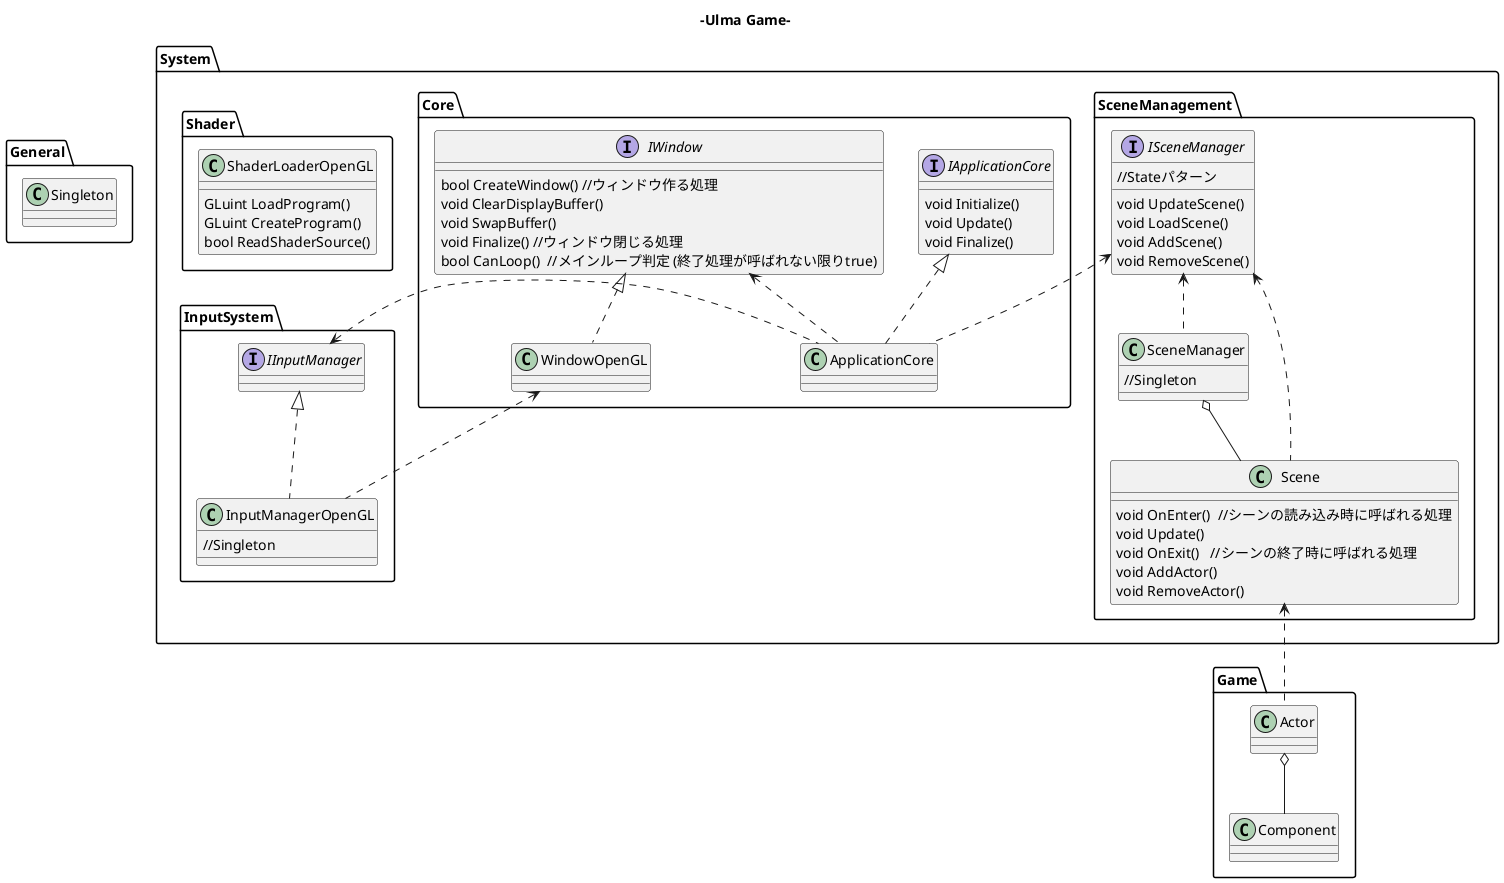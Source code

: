 @startuml
title -Ulma Game-
package General{
    class Singleton{

    }
}

package System{
    package Core{
        interface IWindow{
            bool CreateWindow() //ウィンドウ作る処理
            void ClearDisplayBuffer()
            void SwapBuffer()
            void Finalize() //ウィンドウ閉じる処理
            bool CanLoop()  //メインループ判定 (終了処理が呼ばれない限りtrue)
        }

        class WindowOpenGL{
        }
        IWindow <|.. WindowOpenGL

        interface IApplicationCore{
            void Initialize()
            void Update()
            void Finalize()
        }

        class ApplicationCore{

        }
        IApplicationCore <|.. ApplicationCore
        IWindow <.. ApplicationCore
    }

    package SceneManagement{
        interface ISceneManager{
            //Stateパターン
            void UpdateScene()
            void LoadScene()
            void AddScene()
            void RemoveScene()
        }

        class SceneManager{
            //Singleton
        }

        class Scene{
            void OnEnter()  //シーンの読み込み時に呼ばれる処理
            void Update()
            void OnExit()   //シーンの終了時に呼ばれる処理
            void AddActor()
            void RemoveActor()
        }
        ISceneManager <.. SceneManager
        ISceneManager <.. Scene
        SceneManager o-- Scene
    }
    ISceneManager <.. ApplicationCore

    package InputSystem{
        interface IInputManager{

        }

        class InputManagerOpenGL{
            //Singleton
        }
        IInputManager <|.. InputManagerOpenGL
        WindowOpenGL <.. InputManagerOpenGL
        IInputManager <.. ApplicationCore
    }

    package Shader{
        class ShaderLoaderOpenGL{
            GLuint LoadProgram()
            GLuint CreateProgram()
            bool ReadShaderSource()
        }
    }
}

package Game{
    class Actor{

    }

    class Component{

    }
}
Scene <.. Actor
Actor o-- Component
@enduml